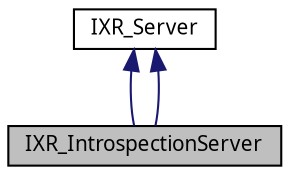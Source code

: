 digraph G
{
  bgcolor="transparent";
  edge [fontname="FreeSans.ttf",fontsize=10,labelfontname="FreeSans.ttf",labelfontsize=10];
  node [fontname="FreeSans.ttf",fontsize=10,shape=record];
  Node1 [label="IXR_IntrospectionServer",height=0.2,width=0.4,color="black", fillcolor="grey75", style="filled" fontcolor="black"];
  Node2 -> Node1 [dir=back,color="midnightblue",fontsize=10,style="solid",fontname="FreeSans.ttf"];
  Node2 [label="IXR_Server",height=0.2,width=0.4,color="black",URL="$class_i_x_r___server.html"];
  Node2 -> Node1 [dir=back,color="midnightblue",fontsize=10,style="solid",fontname="FreeSans.ttf"];
}
